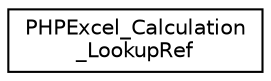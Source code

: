 digraph "Иерархия классов. Графический вид."
{
  edge [fontname="Helvetica",fontsize="10",labelfontname="Helvetica",labelfontsize="10"];
  node [fontname="Helvetica",fontsize="10",shape=record];
  rankdir="LR";
  Node0 [label="PHPExcel_Calculation\l_LookupRef",height=0.2,width=0.4,color="black", fillcolor="white", style="filled",URL="$class_p_h_p_excel___calculation___lookup_ref.html"];
}
